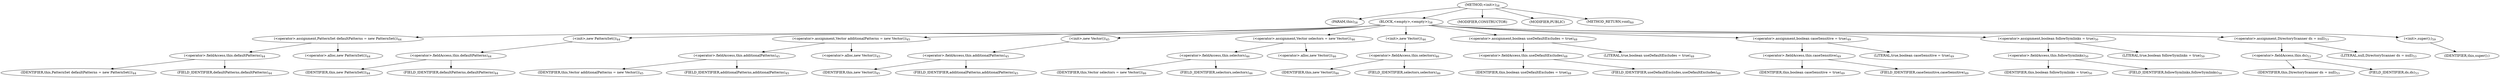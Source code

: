 digraph "&lt;init&gt;" {  
"164" [label = <(METHOD,&lt;init&gt;)<SUB>58</SUB>> ]
"4" [label = <(PARAM,this)<SUB>58</SUB>> ]
"165" [label = <(BLOCK,&lt;empty&gt;,&lt;empty&gt;)<SUB>58</SUB>> ]
"166" [label = <(&lt;operator&gt;.assignment,PatternSet defaultPatterns = new PatternSet())<SUB>44</SUB>> ]
"167" [label = <(&lt;operator&gt;.fieldAccess,this.defaultPatterns)<SUB>44</SUB>> ]
"168" [label = <(IDENTIFIER,this,PatternSet defaultPatterns = new PatternSet())<SUB>44</SUB>> ]
"169" [label = <(FIELD_IDENTIFIER,defaultPatterns,defaultPatterns)<SUB>44</SUB>> ]
"170" [label = <(&lt;operator&gt;.alloc,new PatternSet())<SUB>44</SUB>> ]
"171" [label = <(&lt;init&gt;,new PatternSet())<SUB>44</SUB>> ]
"172" [label = <(&lt;operator&gt;.fieldAccess,this.defaultPatterns)<SUB>44</SUB>> ]
"173" [label = <(IDENTIFIER,this,new PatternSet())<SUB>44</SUB>> ]
"174" [label = <(FIELD_IDENTIFIER,defaultPatterns,defaultPatterns)<SUB>44</SUB>> ]
"175" [label = <(&lt;operator&gt;.assignment,Vector additionalPatterns = new Vector())<SUB>45</SUB>> ]
"176" [label = <(&lt;operator&gt;.fieldAccess,this.additionalPatterns)<SUB>45</SUB>> ]
"177" [label = <(IDENTIFIER,this,Vector additionalPatterns = new Vector())<SUB>45</SUB>> ]
"178" [label = <(FIELD_IDENTIFIER,additionalPatterns,additionalPatterns)<SUB>45</SUB>> ]
"179" [label = <(&lt;operator&gt;.alloc,new Vector())<SUB>45</SUB>> ]
"180" [label = <(&lt;init&gt;,new Vector())<SUB>45</SUB>> ]
"181" [label = <(&lt;operator&gt;.fieldAccess,this.additionalPatterns)<SUB>45</SUB>> ]
"182" [label = <(IDENTIFIER,this,new Vector())<SUB>45</SUB>> ]
"183" [label = <(FIELD_IDENTIFIER,additionalPatterns,additionalPatterns)<SUB>45</SUB>> ]
"184" [label = <(&lt;operator&gt;.assignment,Vector selectors = new Vector())<SUB>46</SUB>> ]
"185" [label = <(&lt;operator&gt;.fieldAccess,this.selectors)<SUB>46</SUB>> ]
"186" [label = <(IDENTIFIER,this,Vector selectors = new Vector())<SUB>46</SUB>> ]
"187" [label = <(FIELD_IDENTIFIER,selectors,selectors)<SUB>46</SUB>> ]
"188" [label = <(&lt;operator&gt;.alloc,new Vector())<SUB>46</SUB>> ]
"189" [label = <(&lt;init&gt;,new Vector())<SUB>46</SUB>> ]
"190" [label = <(&lt;operator&gt;.fieldAccess,this.selectors)<SUB>46</SUB>> ]
"191" [label = <(IDENTIFIER,this,new Vector())<SUB>46</SUB>> ]
"192" [label = <(FIELD_IDENTIFIER,selectors,selectors)<SUB>46</SUB>> ]
"193" [label = <(&lt;operator&gt;.assignment,boolean useDefaultExcludes = true)<SUB>48</SUB>> ]
"194" [label = <(&lt;operator&gt;.fieldAccess,this.useDefaultExcludes)<SUB>48</SUB>> ]
"195" [label = <(IDENTIFIER,this,boolean useDefaultExcludes = true)<SUB>48</SUB>> ]
"196" [label = <(FIELD_IDENTIFIER,useDefaultExcludes,useDefaultExcludes)<SUB>48</SUB>> ]
"197" [label = <(LITERAL,true,boolean useDefaultExcludes = true)<SUB>48</SUB>> ]
"198" [label = <(&lt;operator&gt;.assignment,boolean caseSensitive = true)<SUB>49</SUB>> ]
"199" [label = <(&lt;operator&gt;.fieldAccess,this.caseSensitive)<SUB>49</SUB>> ]
"200" [label = <(IDENTIFIER,this,boolean caseSensitive = true)<SUB>49</SUB>> ]
"201" [label = <(FIELD_IDENTIFIER,caseSensitive,caseSensitive)<SUB>49</SUB>> ]
"202" [label = <(LITERAL,true,boolean caseSensitive = true)<SUB>49</SUB>> ]
"203" [label = <(&lt;operator&gt;.assignment,boolean followSymlinks = true)<SUB>50</SUB>> ]
"204" [label = <(&lt;operator&gt;.fieldAccess,this.followSymlinks)<SUB>50</SUB>> ]
"205" [label = <(IDENTIFIER,this,boolean followSymlinks = true)<SUB>50</SUB>> ]
"206" [label = <(FIELD_IDENTIFIER,followSymlinks,followSymlinks)<SUB>50</SUB>> ]
"207" [label = <(LITERAL,true,boolean followSymlinks = true)<SUB>50</SUB>> ]
"208" [label = <(&lt;operator&gt;.assignment,DirectoryScanner ds = null)<SUB>53</SUB>> ]
"209" [label = <(&lt;operator&gt;.fieldAccess,this.ds)<SUB>53</SUB>> ]
"210" [label = <(IDENTIFIER,this,DirectoryScanner ds = null)<SUB>53</SUB>> ]
"211" [label = <(FIELD_IDENTIFIER,ds,ds)<SUB>53</SUB>> ]
"212" [label = <(LITERAL,null,DirectoryScanner ds = null)<SUB>53</SUB>> ]
"213" [label = <(&lt;init&gt;,super();)<SUB>59</SUB>> ]
"3" [label = <(IDENTIFIER,this,super();)> ]
"214" [label = <(MODIFIER,CONSTRUCTOR)> ]
"215" [label = <(MODIFIER,PUBLIC)> ]
"216" [label = <(METHOD_RETURN,void)<SUB>60</SUB>> ]
  "164" -> "4" 
  "164" -> "165" 
  "164" -> "214" 
  "164" -> "215" 
  "164" -> "216" 
  "165" -> "166" 
  "165" -> "171" 
  "165" -> "175" 
  "165" -> "180" 
  "165" -> "184" 
  "165" -> "189" 
  "165" -> "193" 
  "165" -> "198" 
  "165" -> "203" 
  "165" -> "208" 
  "165" -> "213" 
  "166" -> "167" 
  "166" -> "170" 
  "167" -> "168" 
  "167" -> "169" 
  "171" -> "172" 
  "172" -> "173" 
  "172" -> "174" 
  "175" -> "176" 
  "175" -> "179" 
  "176" -> "177" 
  "176" -> "178" 
  "180" -> "181" 
  "181" -> "182" 
  "181" -> "183" 
  "184" -> "185" 
  "184" -> "188" 
  "185" -> "186" 
  "185" -> "187" 
  "189" -> "190" 
  "190" -> "191" 
  "190" -> "192" 
  "193" -> "194" 
  "193" -> "197" 
  "194" -> "195" 
  "194" -> "196" 
  "198" -> "199" 
  "198" -> "202" 
  "199" -> "200" 
  "199" -> "201" 
  "203" -> "204" 
  "203" -> "207" 
  "204" -> "205" 
  "204" -> "206" 
  "208" -> "209" 
  "208" -> "212" 
  "209" -> "210" 
  "209" -> "211" 
  "213" -> "3" 
}
